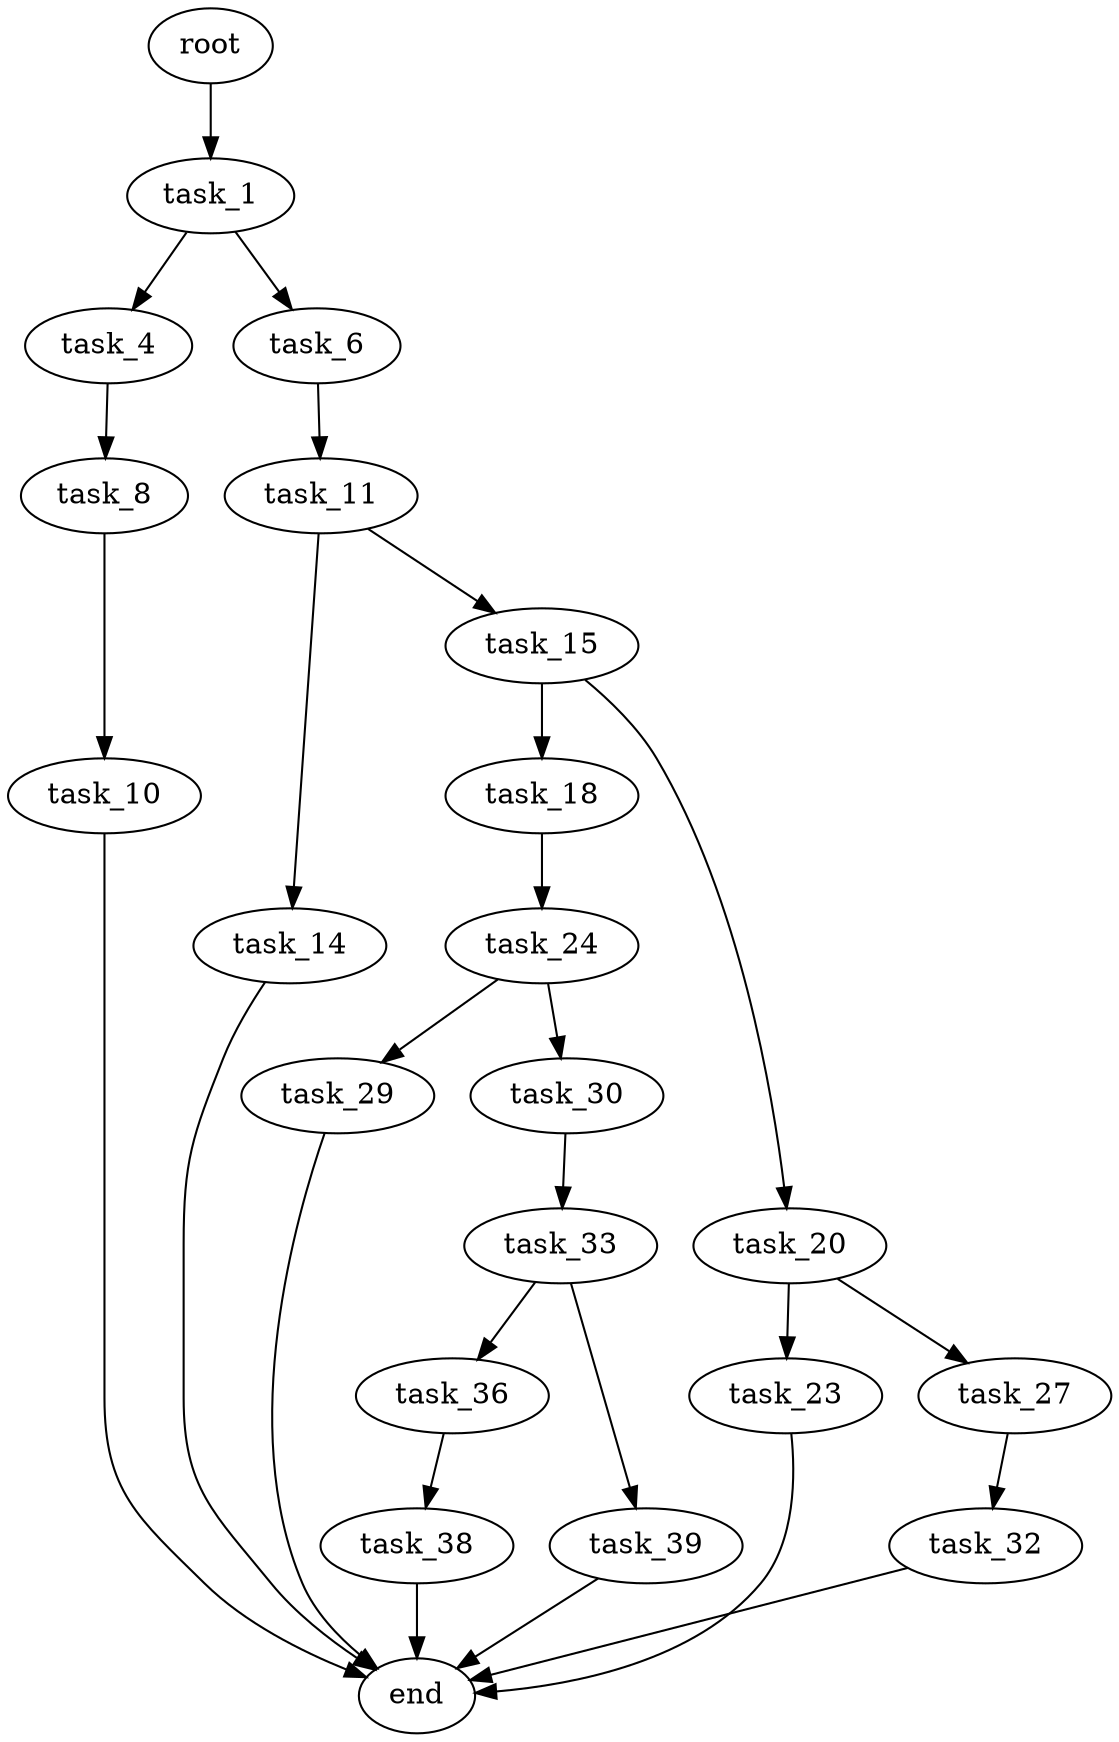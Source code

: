 digraph G {
  root [size="0.000000"];
  task_1 [size="28991029248.000000"];
  task_4 [size="134217728000.000000"];
  task_6 [size="29331712119.000000"];
  task_8 [size="231928233984.000000"];
  task_11 [size="165483946426.000000"];
  task_10 [size="68719476736.000000"];
  end [size="0.000000"];
  task_14 [size="178510228330.000000"];
  task_15 [size="1678322572.000000"];
  task_18 [size="633484626424.000000"];
  task_20 [size="12204449347.000000"];
  task_24 [size="471228397940.000000"];
  task_23 [size="8589934592.000000"];
  task_27 [size="64615807466.000000"];
  task_29 [size="10390770455.000000"];
  task_30 [size="274731366449.000000"];
  task_32 [size="8589934592.000000"];
  task_33 [size="1809247872.000000"];
  task_36 [size="782757789696.000000"];
  task_39 [size="1368382847119.000000"];
  task_38 [size="98487024205.000000"];

  root -> task_1 [size="1.000000"];
  task_1 -> task_4 [size="75497472.000000"];
  task_1 -> task_6 [size="75497472.000000"];
  task_4 -> task_8 [size="209715200.000000"];
  task_6 -> task_11 [size="838860800.000000"];
  task_8 -> task_10 [size="301989888.000000"];
  task_11 -> task_14 [size="411041792.000000"];
  task_11 -> task_15 [size="411041792.000000"];
  task_10 -> end [size="1.000000"];
  task_14 -> end [size="1.000000"];
  task_15 -> task_18 [size="75497472.000000"];
  task_15 -> task_20 [size="75497472.000000"];
  task_18 -> task_24 [size="536870912.000000"];
  task_20 -> task_23 [size="411041792.000000"];
  task_20 -> task_27 [size="411041792.000000"];
  task_24 -> task_29 [size="301989888.000000"];
  task_24 -> task_30 [size="301989888.000000"];
  task_23 -> end [size="1.000000"];
  task_27 -> task_32 [size="75497472.000000"];
  task_29 -> end [size="1.000000"];
  task_30 -> task_33 [size="209715200.000000"];
  task_32 -> end [size="1.000000"];
  task_33 -> task_36 [size="134217728.000000"];
  task_33 -> task_39 [size="134217728.000000"];
  task_36 -> task_38 [size="679477248.000000"];
  task_39 -> end [size="1.000000"];
  task_38 -> end [size="1.000000"];
}
